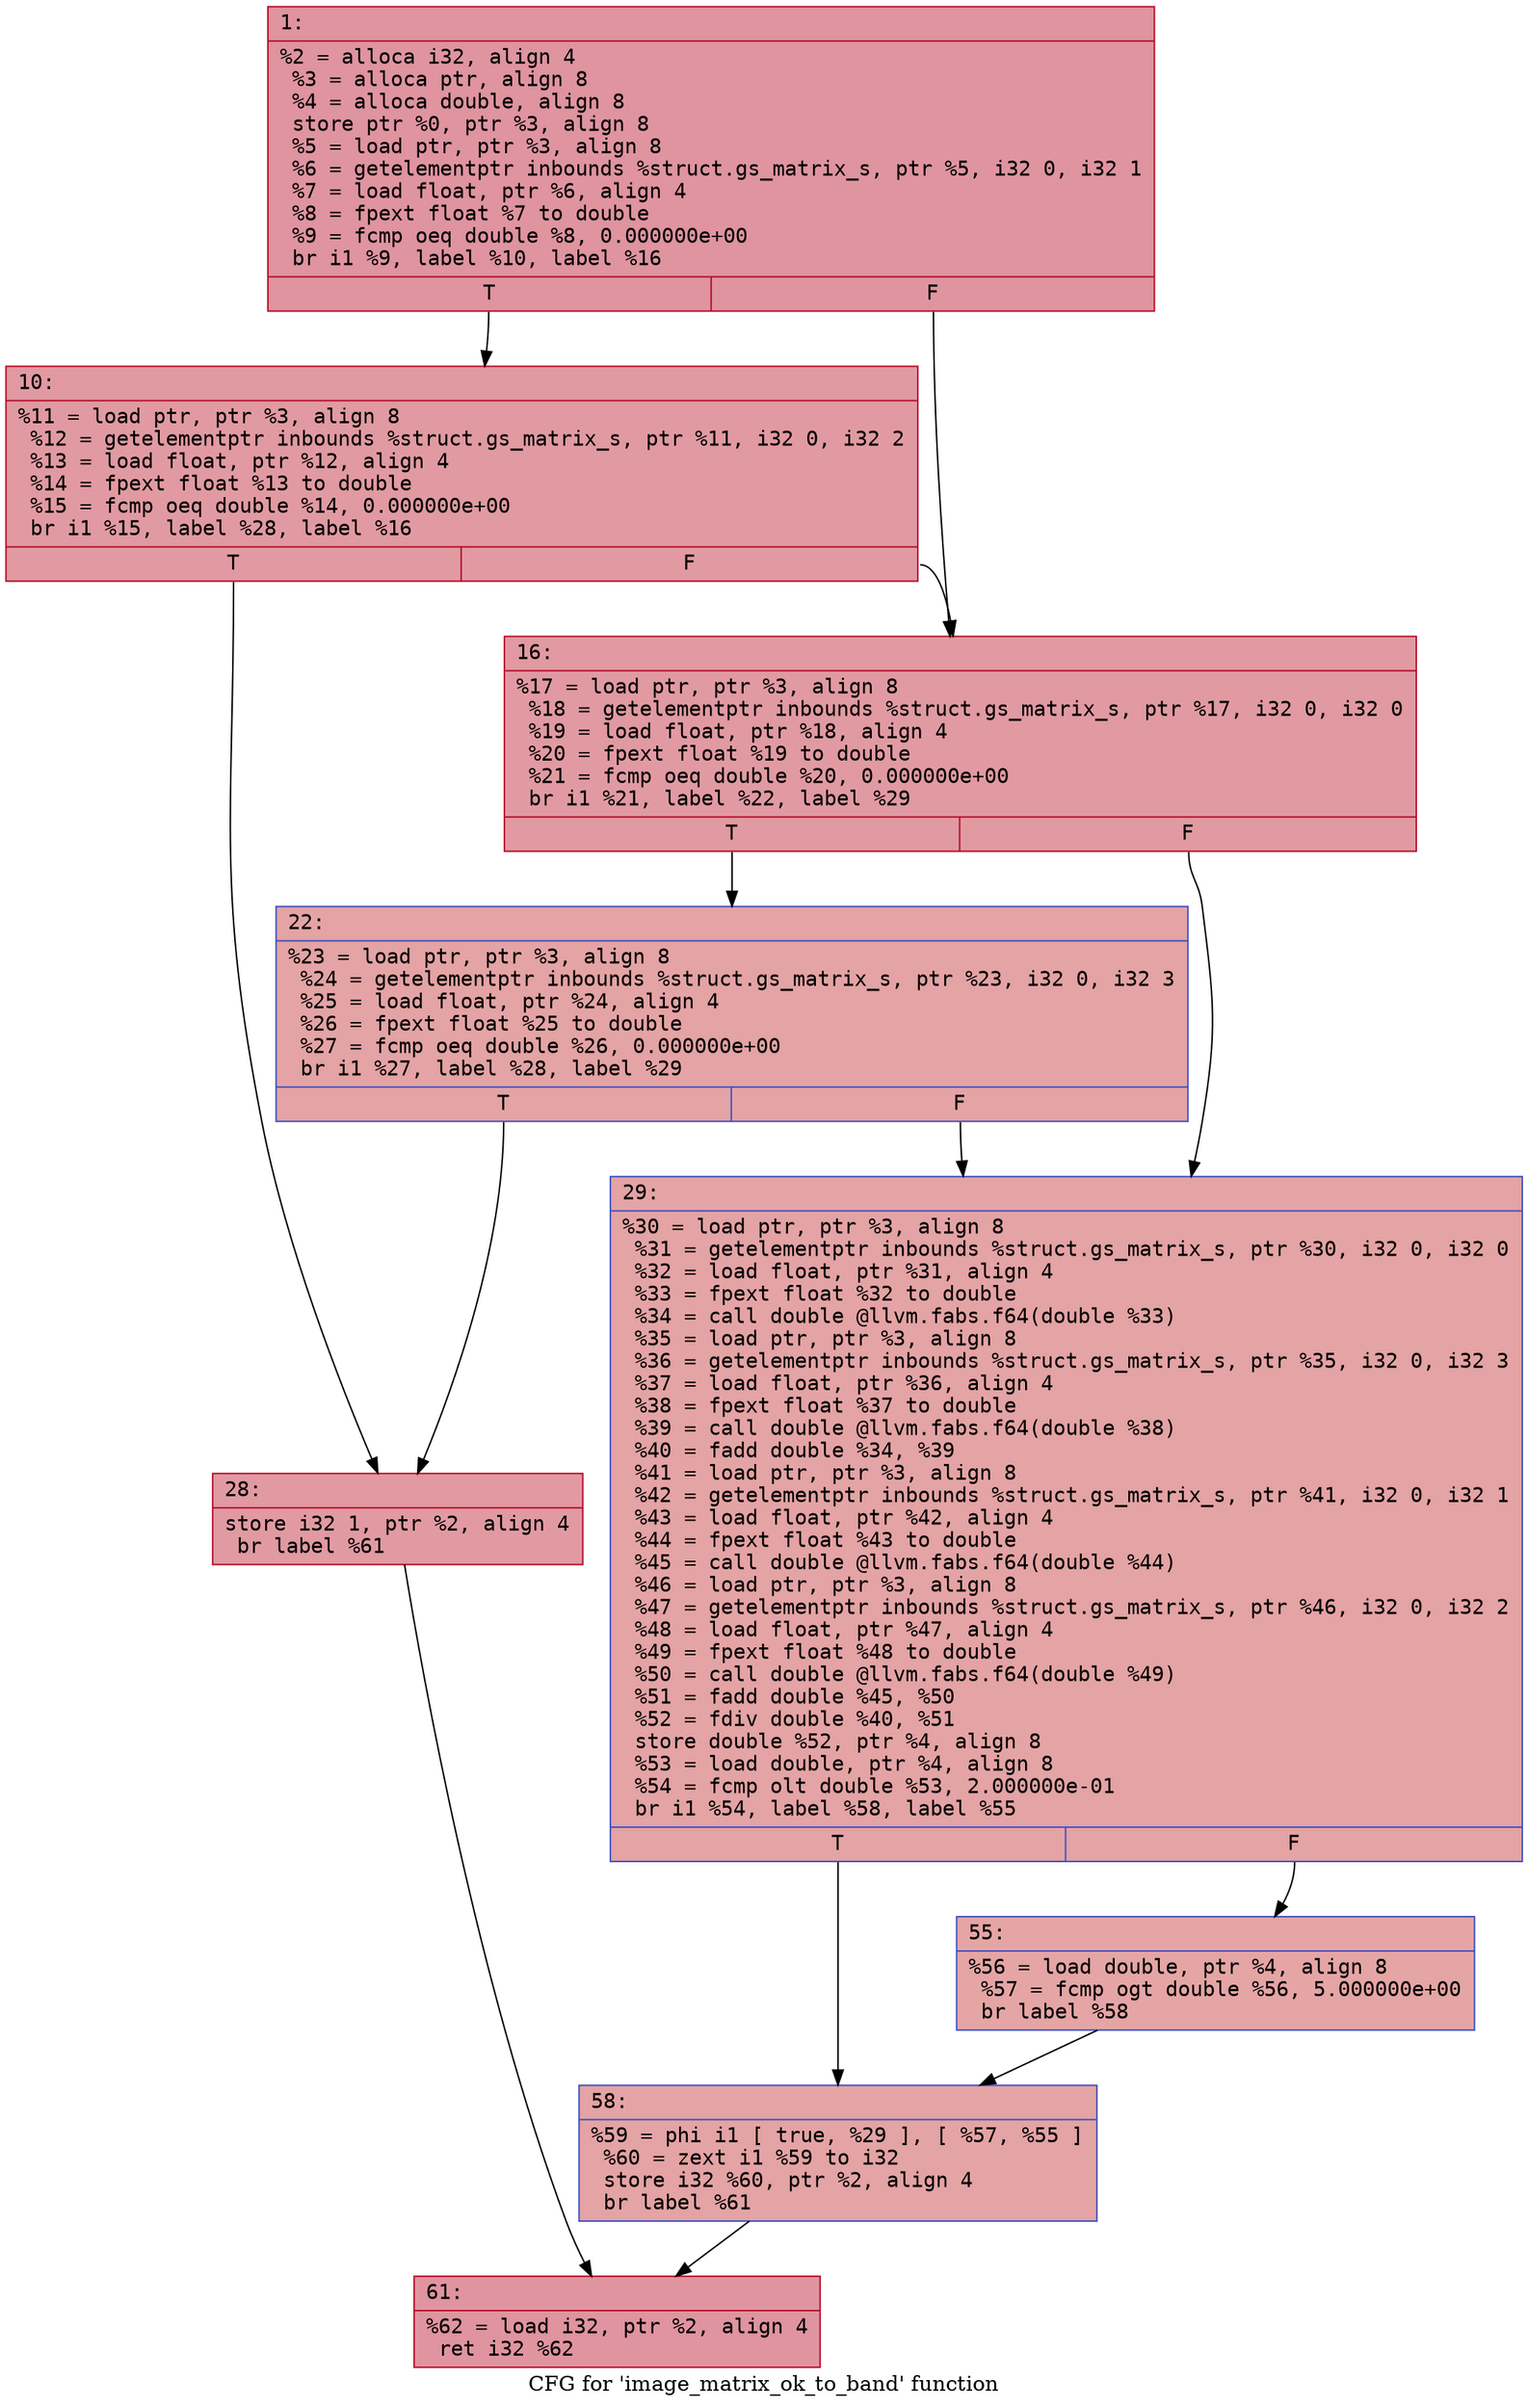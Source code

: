 digraph "CFG for 'image_matrix_ok_to_band' function" {
	label="CFG for 'image_matrix_ok_to_band' function";

	Node0x600003239a90 [shape=record,color="#b70d28ff", style=filled, fillcolor="#b70d2870" fontname="Courier",label="{1:\l|  %2 = alloca i32, align 4\l  %3 = alloca ptr, align 8\l  %4 = alloca double, align 8\l  store ptr %0, ptr %3, align 8\l  %5 = load ptr, ptr %3, align 8\l  %6 = getelementptr inbounds %struct.gs_matrix_s, ptr %5, i32 0, i32 1\l  %7 = load float, ptr %6, align 4\l  %8 = fpext float %7 to double\l  %9 = fcmp oeq double %8, 0.000000e+00\l  br i1 %9, label %10, label %16\l|{<s0>T|<s1>F}}"];
	Node0x600003239a90:s0 -> Node0x600003239ae0[tooltip="1 -> 10\nProbability 62.50%" ];
	Node0x600003239a90:s1 -> Node0x600003239b30[tooltip="1 -> 16\nProbability 37.50%" ];
	Node0x600003239ae0 [shape=record,color="#b70d28ff", style=filled, fillcolor="#bb1b2c70" fontname="Courier",label="{10:\l|  %11 = load ptr, ptr %3, align 8\l  %12 = getelementptr inbounds %struct.gs_matrix_s, ptr %11, i32 0, i32 2\l  %13 = load float, ptr %12, align 4\l  %14 = fpext float %13 to double\l  %15 = fcmp oeq double %14, 0.000000e+00\l  br i1 %15, label %28, label %16\l|{<s0>T|<s1>F}}"];
	Node0x600003239ae0:s0 -> Node0x600003239bd0[tooltip="10 -> 28\nProbability 62.50%" ];
	Node0x600003239ae0:s1 -> Node0x600003239b30[tooltip="10 -> 16\nProbability 37.50%" ];
	Node0x600003239b30 [shape=record,color="#b70d28ff", style=filled, fillcolor="#bb1b2c70" fontname="Courier",label="{16:\l|  %17 = load ptr, ptr %3, align 8\l  %18 = getelementptr inbounds %struct.gs_matrix_s, ptr %17, i32 0, i32 0\l  %19 = load float, ptr %18, align 4\l  %20 = fpext float %19 to double\l  %21 = fcmp oeq double %20, 0.000000e+00\l  br i1 %21, label %22, label %29\l|{<s0>T|<s1>F}}"];
	Node0x600003239b30:s0 -> Node0x600003239b80[tooltip="16 -> 22\nProbability 62.50%" ];
	Node0x600003239b30:s1 -> Node0x600003239c20[tooltip="16 -> 29\nProbability 37.50%" ];
	Node0x600003239b80 [shape=record,color="#3d50c3ff", style=filled, fillcolor="#c32e3170" fontname="Courier",label="{22:\l|  %23 = load ptr, ptr %3, align 8\l  %24 = getelementptr inbounds %struct.gs_matrix_s, ptr %23, i32 0, i32 3\l  %25 = load float, ptr %24, align 4\l  %26 = fpext float %25 to double\l  %27 = fcmp oeq double %26, 0.000000e+00\l  br i1 %27, label %28, label %29\l|{<s0>T|<s1>F}}"];
	Node0x600003239b80:s0 -> Node0x600003239bd0[tooltip="22 -> 28\nProbability 62.50%" ];
	Node0x600003239b80:s1 -> Node0x600003239c20[tooltip="22 -> 29\nProbability 37.50%" ];
	Node0x600003239bd0 [shape=record,color="#b70d28ff", style=filled, fillcolor="#bb1b2c70" fontname="Courier",label="{28:\l|  store i32 1, ptr %2, align 4\l  br label %61\l}"];
	Node0x600003239bd0 -> Node0x600003239d10[tooltip="28 -> 61\nProbability 100.00%" ];
	Node0x600003239c20 [shape=record,color="#3d50c3ff", style=filled, fillcolor="#c32e3170" fontname="Courier",label="{29:\l|  %30 = load ptr, ptr %3, align 8\l  %31 = getelementptr inbounds %struct.gs_matrix_s, ptr %30, i32 0, i32 0\l  %32 = load float, ptr %31, align 4\l  %33 = fpext float %32 to double\l  %34 = call double @llvm.fabs.f64(double %33)\l  %35 = load ptr, ptr %3, align 8\l  %36 = getelementptr inbounds %struct.gs_matrix_s, ptr %35, i32 0, i32 3\l  %37 = load float, ptr %36, align 4\l  %38 = fpext float %37 to double\l  %39 = call double @llvm.fabs.f64(double %38)\l  %40 = fadd double %34, %39\l  %41 = load ptr, ptr %3, align 8\l  %42 = getelementptr inbounds %struct.gs_matrix_s, ptr %41, i32 0, i32 1\l  %43 = load float, ptr %42, align 4\l  %44 = fpext float %43 to double\l  %45 = call double @llvm.fabs.f64(double %44)\l  %46 = load ptr, ptr %3, align 8\l  %47 = getelementptr inbounds %struct.gs_matrix_s, ptr %46, i32 0, i32 2\l  %48 = load float, ptr %47, align 4\l  %49 = fpext float %48 to double\l  %50 = call double @llvm.fabs.f64(double %49)\l  %51 = fadd double %45, %50\l  %52 = fdiv double %40, %51\l  store double %52, ptr %4, align 8\l  %53 = load double, ptr %4, align 8\l  %54 = fcmp olt double %53, 2.000000e-01\l  br i1 %54, label %58, label %55\l|{<s0>T|<s1>F}}"];
	Node0x600003239c20:s0 -> Node0x600003239cc0[tooltip="29 -> 58\nProbability 50.00%" ];
	Node0x600003239c20:s1 -> Node0x600003239c70[tooltip="29 -> 55\nProbability 50.00%" ];
	Node0x600003239c70 [shape=record,color="#3d50c3ff", style=filled, fillcolor="#c5333470" fontname="Courier",label="{55:\l|  %56 = load double, ptr %4, align 8\l  %57 = fcmp ogt double %56, 5.000000e+00\l  br label %58\l}"];
	Node0x600003239c70 -> Node0x600003239cc0[tooltip="55 -> 58\nProbability 100.00%" ];
	Node0x600003239cc0 [shape=record,color="#3d50c3ff", style=filled, fillcolor="#c32e3170" fontname="Courier",label="{58:\l|  %59 = phi i1 [ true, %29 ], [ %57, %55 ]\l  %60 = zext i1 %59 to i32\l  store i32 %60, ptr %2, align 4\l  br label %61\l}"];
	Node0x600003239cc0 -> Node0x600003239d10[tooltip="58 -> 61\nProbability 100.00%" ];
	Node0x600003239d10 [shape=record,color="#b70d28ff", style=filled, fillcolor="#b70d2870" fontname="Courier",label="{61:\l|  %62 = load i32, ptr %2, align 4\l  ret i32 %62\l}"];
}
